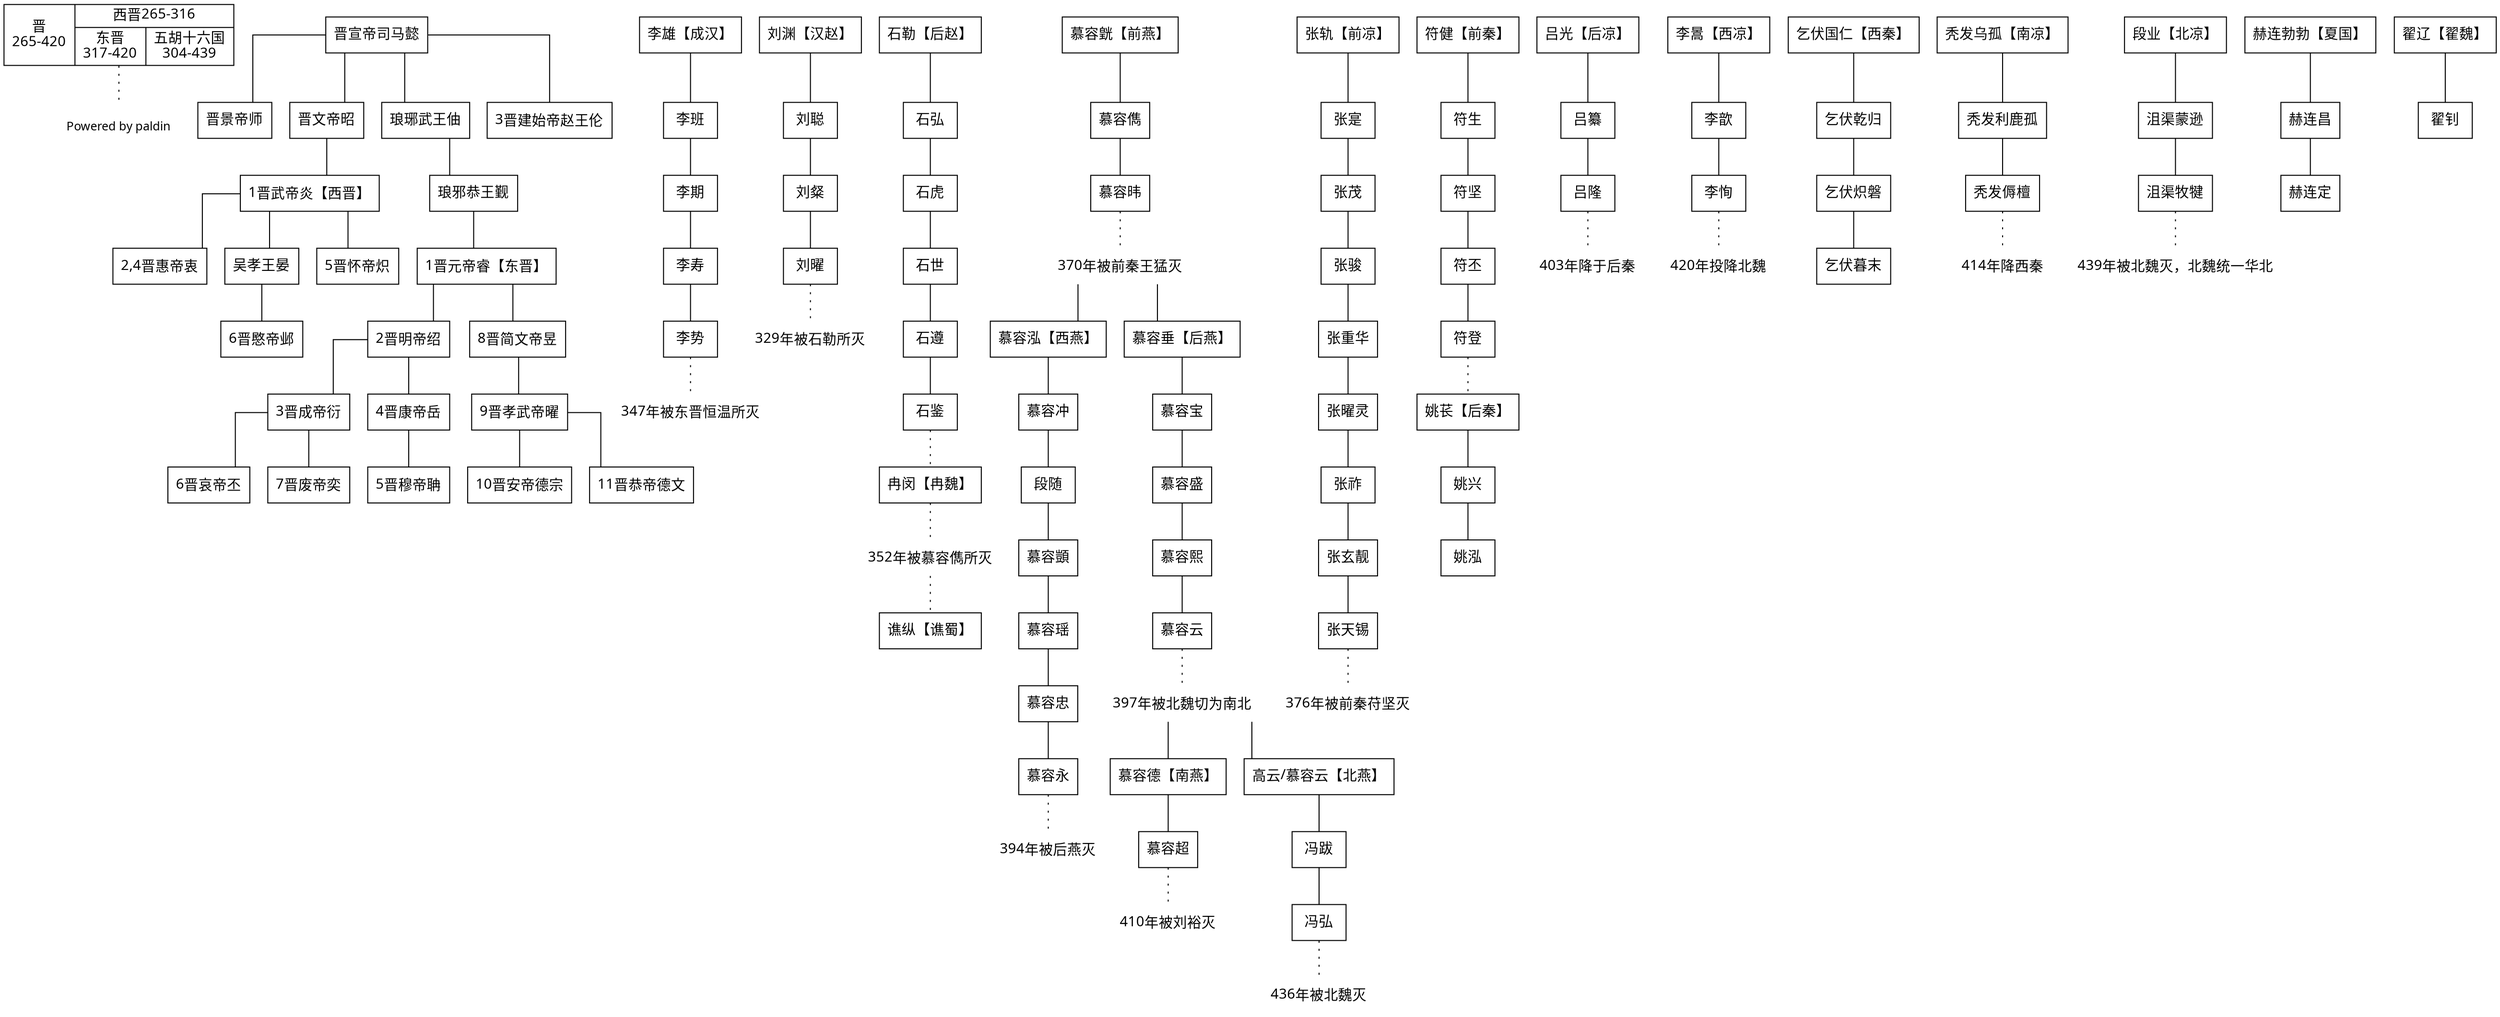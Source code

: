 digraph g {
	edge [dir=none];
	node [shape=rect];
	graph [ splines="ortho"; dpi = 300 ];
	graph [fontname="SimHei"];
	node [shape=plaintext, fontname="SimHei"];
	rankdir="TB";
    //{rank=same; yuandi;lixiong;  liuyuan; shile; zhanggui; lvguang;lihao;tufawugu;duanye;fujian;yaochang;qifuguoren; muronghuang;murongchui;murongde;gaoyun;muronghong;helianbobo;zhailiao;};

    node [shape=record, fontname="SimHei"];
    struct3->copyright[style=dotted]; 
    struct3[label="晋\n265-420|{西晋265-316|{东晋\n317-420|五胡十六国\n304-439}}"];
	 
    copyright[label="\nPowered by paldin";fontsize = 12;shape=rect;shape=plaintext]

	xd->jd;
	xd->wd;
	xd->lyww;
	xd->zw;
	wd->wudi;
	lyww->lygw;
    wudi->huidi;
    wudi->wuxiaowang;
    wudi->huaidi;
    lygw->yuandi;
    wuxiaowang->jinmindi;
    yuandi->jinmingdi;
    yuandi->jinjianwendi;
    jinmingdi->jinchengdi;
    jinmingdi->jinkangdi;
    jinjianwendi->jinxiaowudi;
    jinchengdi->jinaidi;
    jinchengdi->jinfeidi;
    jinkangdi->jinmudi;
    jinxiaowudi->jinandi;
    jinxiaowudi->jingongdi;
	
	xd[label="晋宣帝司马懿"];
	jd[label="晋景帝师"];
	wd[label="晋文帝昭"];
	lyww[label="琅琊武王伷"];
	zw[label="3晋建始帝赵王伦"];
	wudi[label="1晋武帝炎【西晋】"];
	lygw[label="琅邪恭王觐"];
	huidi[label="2,4晋惠帝衷"];
	wuxiaowang[label="吴孝王晏"];
	huaidi[label="5晋怀帝炽"];
	yuandi[label="1晋元帝睿【东晋】"];
	jinmindi[label="6晋愍帝邺"];
	jinmingdi[label="2晋明帝绍"];
	jinjianwendi[label="8晋简文帝昱"];
	jinchengdi[label="3晋成帝衍"];
	jinkangdi[label="4晋康帝岳"];
	jinxiaowudi[label="9晋孝武帝曜"];
	jinaidi[label="6晋哀帝丕"];
	jinfeidi[label="7晋废帝奕"];
	jinmudi[label="5晋穆帝聃"];
	jinandi[label="10晋安帝德宗"];
	jingongdi[label="11晋恭帝德文"];

    lixiong->liban;
    liban->liqi;
    liqi->lishou;
    lishou->lishi;
    lishi->huanwenmie[style=dotted];
    lixiong[label="李雄【成汉】"];
    liban[label="李班"];
    liqi[label="李期"];
    lishou[label="李寿"];
    lishi[label="李势"];
    huanwenmie[label="347年被东晋恒温所灭",shape=plaintext];
    
    liuyuan->liucong;
    liucong->liucan;
    liucan->liuyao;
    liuyao->shilemie[style=dotted];
    liuyuan[label="刘渊【汉赵】"];
    liucong[label="刘聪"];
    liucan[label="刘粲"];
    liuyao[label="刘曜"];
    shilemie[label="329年被石勒所灭";shape=plaintext];
    
    shile->shihong;
    shihong->shihu;
    shihu->shishi;
    shishi->shizun;
    shizun->shijian;
    shile[label="石勒【后赵】"];
    shihong[label="石弘"];
    shihu[label="石虎"];
    shishi[label="石世"];
    shizun[label="石遵"];
    shijian[label="石鉴"];
    
    shijian->ranmin[style=dotted]
    ranmin->murongjunmie[style=dotted]
    murongjunmie[label="352年被慕容儁所灭";shape=plaintext]
    
    muronghuang->murongjun;
    murongjun->murongwei;
    murongwei->wangmengmie[style=dotted]
    muronghuang[label="慕容皝【前燕】"];
    murongjun[label="慕容儁"];
    murongwei[label="慕容𬀩"];
    wangmengmie[label="370年被前秦王猛灭";shape=plaintext]
    wangmengmie->muronghong;
    wangmengmie->murongchui;

    murongjunmie->qiaozong[style=dotted]

    zhanggui->zhangshi;
    zhangshi->zhangmao;
    zhangmao->zhangjun;
    zhangjun->zhangchonghua;
    zhangchonghua->zhangyaoling;
    zhangyaoling->zhangzuo;
    zhangzuo->zhangxuanliang;
    zhangxuanliang->zhangtianxi;
    zhangtianxi->qianliangbeimie[style=dotted];
    zhanggui[label="张轨【前凉】"];
    zhangshi[label="张寔"];
    zhangmao[label="张茂"];
    zhangjun[label="张骏"];
    zhangchonghua[label="张重华"];
    zhangyaoling[label="张曜灵"];
    zhangzuo[label="张祚"];
    zhangxuanliang[label="张玄靓"];
    zhangtianxi[label="张天锡"];
    qianliangbeimie[label="376年被前秦苻坚灭";shape=plaintext];
    
    fujian->fusheng;
    fusheng->fujian1;
    fujian1->fupi;
    fupi->fudeng;
    fujian[label="符健【前秦】"];
    fusheng[label="符生"];
    fujian1[label="符坚"];
    fupi[label="符丕"];
    fudeng[label="符登"];

    fudeng->yaochang[style=dotted]

    lvguang->lvzuan;
    lvzuan->lvlong;
    lvlong->houliangbeimie[style=dotted];
    lvguang[label="吕光【后凉】"];
    lvzuan[label="吕纂"];
    lvlong[label="吕隆"];
    houliangbeimie[label="403年降于后秦";shape=plaintext];
    
    murongchui->murongbao;
    murongbao->murongsheng;
    murongsheng->murongxi;
    murongxi->murongyun;
    murongyun->beiweimie[style=dotted];
    murongchui[label="慕容垂【后燕】"];
    murongbao[label="慕容宝"];
    murongsheng[label="慕容盛"];
    murongxi[label="慕容熙"];
    murongyun[label="慕容云"];
    beiweimie[label="397年被北魏切为南北", shape=plaintext]
    beiweimie->murongde;
    beiweimie->gaoyun;
    
    
    murongde->murongchao;
    murongchao->nanyanbeimie[style=dotted];
    murongde[label="慕容德【南燕】"];
    murongchao[label="慕容超"];
    nanyanbeimie[label="410年被刘裕灭", shape=plaintext]

    muronghong->murongchong;
    murongchong->duansui;
    duansui->murongyi;
    murongyi->murongyao;
    murongyao->murongzhong;
    murongzhong->murongyong;
    murongyong->houyanmie[style=dotted];
    muronghong[label="慕容泓【西燕】"];
    murongchong[label="慕容冲"];
    duansui[label="段随"];
    murongyi[label="慕容顗"];
    murongyao[label="慕容瑶"];
    murongzhong[label="慕容忠"];
    murongyong[label="慕容永"];
    houyanmie[label="394年被后燕灭", shape=plaintext]
    

    lihao->lixin;
    lixin->lixun;
    lixun->xiliangbeimie[style=dotted];
    lihao[label="李暠【西凉】"];
    lixin[label="李歆"];
    lixun[label="李恂"];
    xiliangbeimie[label="420年投降北魏";shape=plaintext];

    gaoyun->fengba;
    fengba->fenghong;
    fenghong->beiyanbeimie[style=dotted];
    gaoyun[label="高云/慕容云【北燕】"];
    fengba[label="冯跋"];
    fenghong[label="冯弘"];
    beiyanbeimie[label="436年被北魏灭", shape=plaintext]

    yaochang->yaoxing;
    yaoxing->yaohong;
    yaochang[label="姚苌【后秦】"];
    yaoxing[label="姚兴"];
    yaohong[label="姚泓"];

    qifuguoren->qifuqiangui;
    qifuqiangui->qifuchipan;
    qifuchipan->qifumumo;
    qifuguoren[label="乞伏国仁【西秦】"];
    qifuqiangui[label="乞伏乾归"];
    qifuchipan[label="乞伏炽磐"];
    qifumumo[label="乞伏暮末"];

    tufawugu->tufalilugu;
    tufalilugu->tufanutan;
    tufanutan->nanliangbeimie[style=dotted];
    tufawugu[label="秃发乌孤【南凉】"];
    tufalilugu[label="秃发利鹿孤"];
    tufanutan[label="秃发傉檀"];
    nanliangbeimie[label="414年降西秦", shape=plaintext];

    duanye->juqumengxun;
    juqumengxun->juqumujian;
    juqumujian->beiliangbeimie[style=dotted];
    duanye[label="段业【北凉】"];
    juqumengxun[label="沮渠蒙逊"];
    juqumujian[label="沮渠牧犍"];
    beiliangbeimie[label="439年被北魏灭，北魏统一华北",shape=plaintext];

    helianbobo->helianchang;
    helianchang->helianding;
    helianbobo[label="赫连勃勃【夏国】"];
    helianchang[label="赫连昌"];
    helianding[label="赫连定"];

    ranmin[label="冉闵【冉魏】"];
    qiaozong[label="谯纵【谯蜀】"];

    zhailiao->zhaizhao;
    zhailiao[label="翟辽【翟魏】"];
    zhaizhao[label="翟钊"];

}
